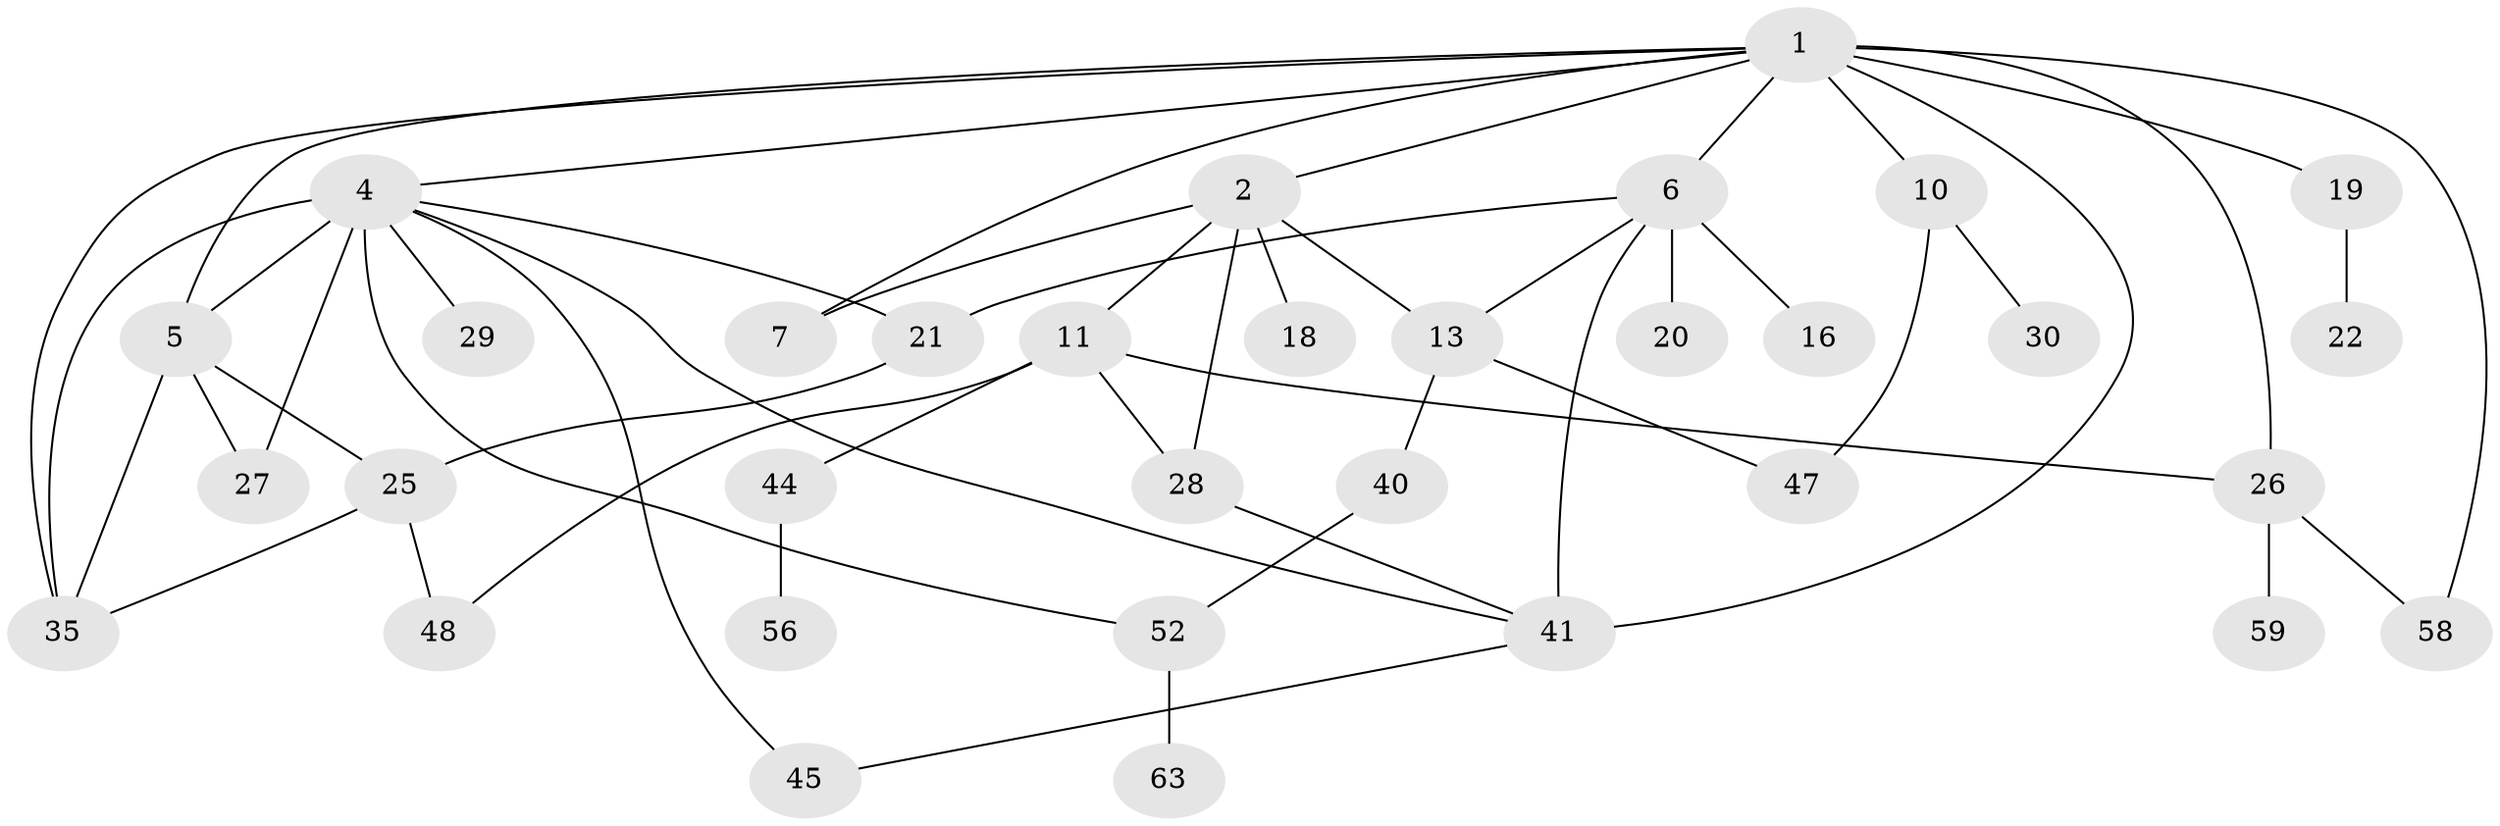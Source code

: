 // original degree distribution, {4: 0.16666666666666666, 5: 0.07575757575757576, 9: 0.015151515151515152, 2: 0.3333333333333333, 7: 0.015151515151515152, 3: 0.18181818181818182, 1: 0.19696969696969696, 6: 0.015151515151515152}
// Generated by graph-tools (version 1.1) at 2025/13/03/09/25 04:13:25]
// undirected, 33 vertices, 51 edges
graph export_dot {
graph [start="1"]
  node [color=gray90,style=filled];
  1 [super="+3"];
  2 [super="+42"];
  4 [super="+8"];
  5 [super="+14+36"];
  6 [super="+9+66"];
  7;
  10;
  11 [super="+23+37"];
  13 [super="+51"];
  16;
  18;
  19;
  20;
  21;
  22;
  25 [super="+46+33+57+55+50"];
  26 [super="+31"];
  27 [super="+61+34"];
  28 [super="+38"];
  29 [super="+49"];
  30;
  35 [super="+65+60"];
  40;
  41 [super="+43"];
  44;
  45;
  47;
  48;
  52;
  56;
  58;
  59;
  63;
  1 -- 2;
  1 -- 4;
  1 -- 35 [weight=2];
  1 -- 26;
  1 -- 5;
  1 -- 6;
  1 -- 7;
  1 -- 41 [weight=3];
  1 -- 10;
  1 -- 19;
  1 -- 58;
  2 -- 11;
  2 -- 18;
  2 -- 28;
  2 -- 13;
  2 -- 7;
  4 -- 5 [weight=2];
  4 -- 35 [weight=2];
  4 -- 45;
  4 -- 52;
  4 -- 21;
  4 -- 27;
  4 -- 29;
  4 -- 41;
  5 -- 25 [weight=2];
  5 -- 27;
  5 -- 35;
  6 -- 20;
  6 -- 16 [weight=2];
  6 -- 21;
  6 -- 13;
  6 -- 41;
  10 -- 30;
  10 -- 47;
  11 -- 26;
  11 -- 48;
  11 -- 28;
  11 -- 44;
  13 -- 40;
  13 -- 47;
  19 -- 22;
  21 -- 25 [weight=2];
  25 -- 35;
  25 -- 48;
  26 -- 59;
  26 -- 58;
  28 -- 41;
  40 -- 52;
  41 -- 45;
  44 -- 56;
  52 -- 63;
}
